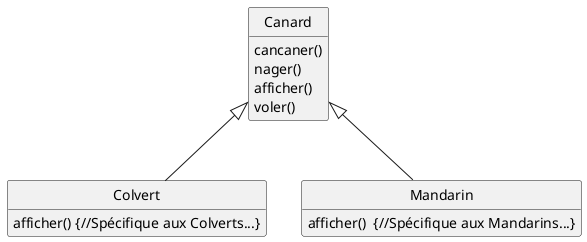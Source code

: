 @startuml

'-----------------------------------
' UML concepts illustrated
' JMB 2014
'-----------------------------------

hide circle
hide empty members
hide empty methods


class Canard {
cancaner()
nager()
afficher()
voler()
}

class Colvert {
afficher() {//Spécifique aux Colverts...}
}

class Mandarin {
afficher()  {//Spécifique aux Mandarins...}
}

Canard <|-- Colvert
Canard <|-- Mandarin

@enduml
